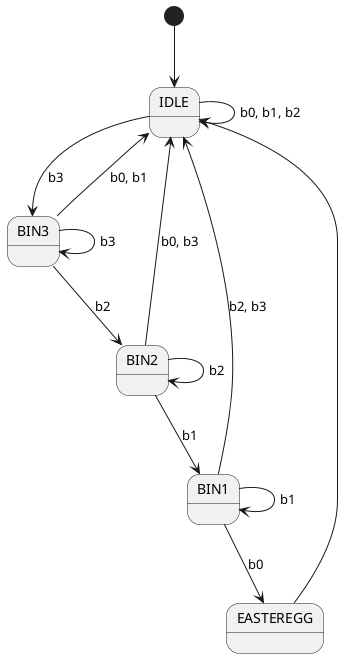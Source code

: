 @startuml

[*] --> IDLE
IDLE --> IDLE : b0, b1, b2
IDLE --> BIN3 : b3
BIN3 --> BIN3 : b3
BIN3 --> IDLE : b0, b1
BIN3 --> BIN2 : b2
BIN2 --> BIN2 : b2
BIN2 --> IDLE : b0, b3
BIN2 --> BIN1 : b1
BIN1 --> BIN1 : b1
BIN1 --> EASTEREGG : b0
BIN1 --> IDLE : b2, b3
EASTEREGG --> IDLE

@enduml